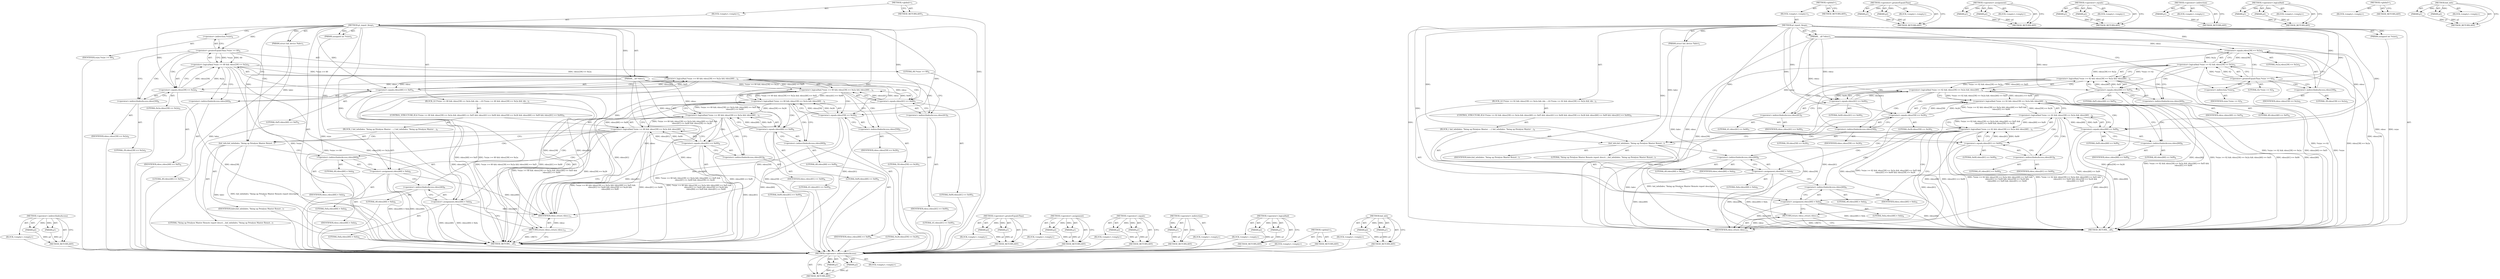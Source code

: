 digraph "hid_info" {
vulnerable_116 [label=<(METHOD,&lt;operator&gt;.indirectIndexAccess)>];
vulnerable_117 [label=<(PARAM,p1)>];
vulnerable_118 [label=<(PARAM,p2)>];
vulnerable_119 [label=<(BLOCK,&lt;empty&gt;,&lt;empty&gt;)>];
vulnerable_120 [label=<(METHOD_RETURN,ANY)>];
vulnerable_6 [label=<(METHOD,&lt;global&gt;)<SUB>1</SUB>>];
vulnerable_7 [label=<(BLOCK,&lt;empty&gt;,&lt;empty&gt;)<SUB>1</SUB>>];
vulnerable_8 [label=<(METHOD,pl_report_fixup)<SUB>1</SUB>>];
vulnerable_9 [label=<(PARAM,struct hid_device *hdev)<SUB>1</SUB>>];
vulnerable_10 [label=<(PARAM,__u8 *rdesc)<SUB>1</SUB>>];
vulnerable_11 [label=<(PARAM,unsigned int *rsize)<SUB>2</SUB>>];
vulnerable_12 [label=<(BLOCK,{
	if (*rsize &gt;= 60 &amp;&amp; rdesc[39] == 0x2a &amp;&amp; rde...,{
	if (*rsize &gt;= 60 &amp;&amp; rdesc[39] == 0x2a &amp;&amp; rde...)<SUB>3</SUB>>];
vulnerable_13 [label=<(CONTROL_STRUCTURE,IF,if (*rsize &gt;= 60 &amp;&amp; rdesc[39] == 0x2a &amp;&amp; rdesc[40] == 0xf5 &amp;&amp;
 			rdesc[41] == 0x00 &amp;&amp; rdesc[59] == 0x26 &amp;&amp;
 			rdesc[60] == 0xf9 &amp;&amp; rdesc[61] == 0x00))<SUB>4</SUB>>];
vulnerable_14 [label=<(&lt;operator&gt;.logicalAnd,*rsize &gt;= 60 &amp;&amp; rdesc[39] == 0x2a &amp;&amp; rdesc[40] ...)<SUB>4</SUB>>];
vulnerable_15 [label=<(&lt;operator&gt;.logicalAnd,*rsize &gt;= 60 &amp;&amp; rdesc[39] == 0x2a &amp;&amp; rdesc[40] ...)<SUB>4</SUB>>];
vulnerable_16 [label=<(&lt;operator&gt;.logicalAnd,*rsize &gt;= 60 &amp;&amp; rdesc[39] == 0x2a &amp;&amp; rdesc[40] ...)<SUB>4</SUB>>];
vulnerable_17 [label=<(&lt;operator&gt;.logicalAnd,*rsize &gt;= 60 &amp;&amp; rdesc[39] == 0x2a &amp;&amp; rdesc[40] ...)<SUB>4</SUB>>];
vulnerable_18 [label=<(&lt;operator&gt;.logicalAnd,*rsize &gt;= 60 &amp;&amp; rdesc[39] == 0x2a &amp;&amp; rdesc[40] ...)<SUB>4</SUB>>];
vulnerable_19 [label=<(&lt;operator&gt;.logicalAnd,*rsize &gt;= 60 &amp;&amp; rdesc[39] == 0x2a)<SUB>4</SUB>>];
vulnerable_20 [label=<(&lt;operator&gt;.greaterEqualsThan,*rsize &gt;= 60)<SUB>4</SUB>>];
vulnerable_21 [label=<(&lt;operator&gt;.indirection,*rsize)<SUB>4</SUB>>];
vulnerable_22 [label=<(IDENTIFIER,rsize,*rsize &gt;= 60)<SUB>4</SUB>>];
vulnerable_23 [label=<(LITERAL,60,*rsize &gt;= 60)<SUB>4</SUB>>];
vulnerable_24 [label=<(&lt;operator&gt;.equals,rdesc[39] == 0x2a)<SUB>4</SUB>>];
vulnerable_25 [label=<(&lt;operator&gt;.indirectIndexAccess,rdesc[39])<SUB>4</SUB>>];
vulnerable_26 [label=<(IDENTIFIER,rdesc,rdesc[39] == 0x2a)<SUB>4</SUB>>];
vulnerable_27 [label=<(LITERAL,39,rdesc[39] == 0x2a)<SUB>4</SUB>>];
vulnerable_28 [label=<(LITERAL,0x2a,rdesc[39] == 0x2a)<SUB>4</SUB>>];
vulnerable_29 [label=<(&lt;operator&gt;.equals,rdesc[40] == 0xf5)<SUB>4</SUB>>];
vulnerable_30 [label=<(&lt;operator&gt;.indirectIndexAccess,rdesc[40])<SUB>4</SUB>>];
vulnerable_31 [label=<(IDENTIFIER,rdesc,rdesc[40] == 0xf5)<SUB>4</SUB>>];
vulnerable_32 [label=<(LITERAL,40,rdesc[40] == 0xf5)<SUB>4</SUB>>];
vulnerable_33 [label=<(LITERAL,0xf5,rdesc[40] == 0xf5)<SUB>4</SUB>>];
vulnerable_34 [label=<(&lt;operator&gt;.equals,rdesc[41] == 0x00)<SUB>5</SUB>>];
vulnerable_35 [label=<(&lt;operator&gt;.indirectIndexAccess,rdesc[41])<SUB>5</SUB>>];
vulnerable_36 [label=<(IDENTIFIER,rdesc,rdesc[41] == 0x00)<SUB>5</SUB>>];
vulnerable_37 [label=<(LITERAL,41,rdesc[41] == 0x00)<SUB>5</SUB>>];
vulnerable_38 [label=<(LITERAL,0x00,rdesc[41] == 0x00)<SUB>5</SUB>>];
vulnerable_39 [label=<(&lt;operator&gt;.equals,rdesc[59] == 0x26)<SUB>5</SUB>>];
vulnerable_40 [label=<(&lt;operator&gt;.indirectIndexAccess,rdesc[59])<SUB>5</SUB>>];
vulnerable_41 [label=<(IDENTIFIER,rdesc,rdesc[59] == 0x26)<SUB>5</SUB>>];
vulnerable_42 [label=<(LITERAL,59,rdesc[59] == 0x26)<SUB>5</SUB>>];
vulnerable_43 [label=<(LITERAL,0x26,rdesc[59] == 0x26)<SUB>5</SUB>>];
vulnerable_44 [label=<(&lt;operator&gt;.equals,rdesc[60] == 0xf9)<SUB>6</SUB>>];
vulnerable_45 [label=<(&lt;operator&gt;.indirectIndexAccess,rdesc[60])<SUB>6</SUB>>];
vulnerable_46 [label=<(IDENTIFIER,rdesc,rdesc[60] == 0xf9)<SUB>6</SUB>>];
vulnerable_47 [label=<(LITERAL,60,rdesc[60] == 0xf9)<SUB>6</SUB>>];
vulnerable_48 [label=<(LITERAL,0xf9,rdesc[60] == 0xf9)<SUB>6</SUB>>];
vulnerable_49 [label=<(&lt;operator&gt;.equals,rdesc[61] == 0x00)<SUB>6</SUB>>];
vulnerable_50 [label=<(&lt;operator&gt;.indirectIndexAccess,rdesc[61])<SUB>6</SUB>>];
vulnerable_51 [label=<(IDENTIFIER,rdesc,rdesc[61] == 0x00)<SUB>6</SUB>>];
vulnerable_52 [label=<(LITERAL,61,rdesc[61] == 0x00)<SUB>6</SUB>>];
vulnerable_53 [label=<(LITERAL,0x00,rdesc[61] == 0x00)<SUB>6</SUB>>];
vulnerable_54 [label=<(BLOCK,{
 		hid_info(hdev, &quot;fixing up Petalynx Maxter ...,{
 		hid_info(hdev, &quot;fixing up Petalynx Maxter ...)<SUB>6</SUB>>];
vulnerable_55 [label=<(hid_info,hid_info(hdev, &quot;fixing up Petalynx Maxter Remot...)<SUB>7</SUB>>];
vulnerable_56 [label=<(IDENTIFIER,hdev,hid_info(hdev, &quot;fixing up Petalynx Maxter Remot...)<SUB>7</SUB>>];
vulnerable_57 [label=<(LITERAL,&quot;fixing up Petalynx Maxter Remote report descri...,hid_info(hdev, &quot;fixing up Petalynx Maxter Remot...)<SUB>7</SUB>>];
vulnerable_58 [label=<(&lt;operator&gt;.assignment,rdesc[60] = 0xfa)<SUB>8</SUB>>];
vulnerable_59 [label=<(&lt;operator&gt;.indirectIndexAccess,rdesc[60])<SUB>8</SUB>>];
vulnerable_60 [label=<(IDENTIFIER,rdesc,rdesc[60] = 0xfa)<SUB>8</SUB>>];
vulnerable_61 [label=<(LITERAL,60,rdesc[60] = 0xfa)<SUB>8</SUB>>];
vulnerable_62 [label=<(LITERAL,0xfa,rdesc[60] = 0xfa)<SUB>8</SUB>>];
vulnerable_63 [label=<(&lt;operator&gt;.assignment,rdesc[40] = 0xfa)<SUB>9</SUB>>];
vulnerable_64 [label=<(&lt;operator&gt;.indirectIndexAccess,rdesc[40])<SUB>9</SUB>>];
vulnerable_65 [label=<(IDENTIFIER,rdesc,rdesc[40] = 0xfa)<SUB>9</SUB>>];
vulnerable_66 [label=<(LITERAL,40,rdesc[40] = 0xfa)<SUB>9</SUB>>];
vulnerable_67 [label=<(LITERAL,0xfa,rdesc[40] = 0xfa)<SUB>9</SUB>>];
vulnerable_68 [label=<(RETURN,return rdesc;,return rdesc;)<SUB>11</SUB>>];
vulnerable_69 [label=<(IDENTIFIER,rdesc,return rdesc;)<SUB>11</SUB>>];
vulnerable_70 [label=<(METHOD_RETURN,__u8)<SUB>1</SUB>>];
vulnerable_72 [label=<(METHOD_RETURN,ANY)<SUB>1</SUB>>];
vulnerable_102 [label=<(METHOD,&lt;operator&gt;.greaterEqualsThan)>];
vulnerable_103 [label=<(PARAM,p1)>];
vulnerable_104 [label=<(PARAM,p2)>];
vulnerable_105 [label=<(BLOCK,&lt;empty&gt;,&lt;empty&gt;)>];
vulnerable_106 [label=<(METHOD_RETURN,ANY)>];
vulnerable_126 [label=<(METHOD,&lt;operator&gt;.assignment)>];
vulnerable_127 [label=<(PARAM,p1)>];
vulnerable_128 [label=<(PARAM,p2)>];
vulnerable_129 [label=<(BLOCK,&lt;empty&gt;,&lt;empty&gt;)>];
vulnerable_130 [label=<(METHOD_RETURN,ANY)>];
vulnerable_111 [label=<(METHOD,&lt;operator&gt;.equals)>];
vulnerable_112 [label=<(PARAM,p1)>];
vulnerable_113 [label=<(PARAM,p2)>];
vulnerable_114 [label=<(BLOCK,&lt;empty&gt;,&lt;empty&gt;)>];
vulnerable_115 [label=<(METHOD_RETURN,ANY)>];
vulnerable_107 [label=<(METHOD,&lt;operator&gt;.indirection)>];
vulnerable_108 [label=<(PARAM,p1)>];
vulnerable_109 [label=<(BLOCK,&lt;empty&gt;,&lt;empty&gt;)>];
vulnerable_110 [label=<(METHOD_RETURN,ANY)>];
vulnerable_97 [label=<(METHOD,&lt;operator&gt;.logicalAnd)>];
vulnerable_98 [label=<(PARAM,p1)>];
vulnerable_99 [label=<(PARAM,p2)>];
vulnerable_100 [label=<(BLOCK,&lt;empty&gt;,&lt;empty&gt;)>];
vulnerable_101 [label=<(METHOD_RETURN,ANY)>];
vulnerable_91 [label=<(METHOD,&lt;global&gt;)<SUB>1</SUB>>];
vulnerable_92 [label=<(BLOCK,&lt;empty&gt;,&lt;empty&gt;)>];
vulnerable_93 [label=<(METHOD_RETURN,ANY)>];
vulnerable_121 [label=<(METHOD,hid_info)>];
vulnerable_122 [label=<(PARAM,p1)>];
vulnerable_123 [label=<(PARAM,p2)>];
vulnerable_124 [label=<(BLOCK,&lt;empty&gt;,&lt;empty&gt;)>];
vulnerable_125 [label=<(METHOD_RETURN,ANY)>];
fixed_116 [label=<(METHOD,&lt;operator&gt;.indirectIndexAccess)>];
fixed_117 [label=<(PARAM,p1)>];
fixed_118 [label=<(PARAM,p2)>];
fixed_119 [label=<(BLOCK,&lt;empty&gt;,&lt;empty&gt;)>];
fixed_120 [label=<(METHOD_RETURN,ANY)>];
fixed_6 [label=<(METHOD,&lt;global&gt;)<SUB>1</SUB>>];
fixed_7 [label=<(BLOCK,&lt;empty&gt;,&lt;empty&gt;)<SUB>1</SUB>>];
fixed_8 [label=<(METHOD,pl_report_fixup)<SUB>1</SUB>>];
fixed_9 [label=<(PARAM,struct hid_device *hdev)<SUB>1</SUB>>];
fixed_10 [label=<(PARAM,__u8 *rdesc)<SUB>1</SUB>>];
fixed_11 [label=<(PARAM,unsigned int *rsize)<SUB>2</SUB>>];
fixed_12 [label=<(BLOCK,{
	if (*rsize &gt;= 62 &amp;&amp; rdesc[39] == 0x2a &amp;&amp; rde...,{
	if (*rsize &gt;= 62 &amp;&amp; rdesc[39] == 0x2a &amp;&amp; rde...)<SUB>3</SUB>>];
fixed_13 [label=<(CONTROL_STRUCTURE,IF,if (*rsize &gt;= 62 &amp;&amp; rdesc[39] == 0x2a &amp;&amp; rdesc[40] == 0xf5 &amp;&amp;
 			rdesc[41] == 0x00 &amp;&amp; rdesc[59] == 0x26 &amp;&amp;
 			rdesc[60] == 0xf9 &amp;&amp; rdesc[61] == 0x00))<SUB>4</SUB>>];
fixed_14 [label=<(&lt;operator&gt;.logicalAnd,*rsize &gt;= 62 &amp;&amp; rdesc[39] == 0x2a &amp;&amp; rdesc[40] ...)<SUB>4</SUB>>];
fixed_15 [label=<(&lt;operator&gt;.logicalAnd,*rsize &gt;= 62 &amp;&amp; rdesc[39] == 0x2a &amp;&amp; rdesc[40] ...)<SUB>4</SUB>>];
fixed_16 [label=<(&lt;operator&gt;.logicalAnd,*rsize &gt;= 62 &amp;&amp; rdesc[39] == 0x2a &amp;&amp; rdesc[40] ...)<SUB>4</SUB>>];
fixed_17 [label=<(&lt;operator&gt;.logicalAnd,*rsize &gt;= 62 &amp;&amp; rdesc[39] == 0x2a &amp;&amp; rdesc[40] ...)<SUB>4</SUB>>];
fixed_18 [label=<(&lt;operator&gt;.logicalAnd,*rsize &gt;= 62 &amp;&amp; rdesc[39] == 0x2a &amp;&amp; rdesc[40] ...)<SUB>4</SUB>>];
fixed_19 [label=<(&lt;operator&gt;.logicalAnd,*rsize &gt;= 62 &amp;&amp; rdesc[39] == 0x2a)<SUB>4</SUB>>];
fixed_20 [label=<(&lt;operator&gt;.greaterEqualsThan,*rsize &gt;= 62)<SUB>4</SUB>>];
fixed_21 [label=<(&lt;operator&gt;.indirection,*rsize)<SUB>4</SUB>>];
fixed_22 [label=<(IDENTIFIER,rsize,*rsize &gt;= 62)<SUB>4</SUB>>];
fixed_23 [label=<(LITERAL,62,*rsize &gt;= 62)<SUB>4</SUB>>];
fixed_24 [label=<(&lt;operator&gt;.equals,rdesc[39] == 0x2a)<SUB>4</SUB>>];
fixed_25 [label=<(&lt;operator&gt;.indirectIndexAccess,rdesc[39])<SUB>4</SUB>>];
fixed_26 [label=<(IDENTIFIER,rdesc,rdesc[39] == 0x2a)<SUB>4</SUB>>];
fixed_27 [label=<(LITERAL,39,rdesc[39] == 0x2a)<SUB>4</SUB>>];
fixed_28 [label=<(LITERAL,0x2a,rdesc[39] == 0x2a)<SUB>4</SUB>>];
fixed_29 [label=<(&lt;operator&gt;.equals,rdesc[40] == 0xf5)<SUB>4</SUB>>];
fixed_30 [label=<(&lt;operator&gt;.indirectIndexAccess,rdesc[40])<SUB>4</SUB>>];
fixed_31 [label=<(IDENTIFIER,rdesc,rdesc[40] == 0xf5)<SUB>4</SUB>>];
fixed_32 [label=<(LITERAL,40,rdesc[40] == 0xf5)<SUB>4</SUB>>];
fixed_33 [label=<(LITERAL,0xf5,rdesc[40] == 0xf5)<SUB>4</SUB>>];
fixed_34 [label=<(&lt;operator&gt;.equals,rdesc[41] == 0x00)<SUB>5</SUB>>];
fixed_35 [label=<(&lt;operator&gt;.indirectIndexAccess,rdesc[41])<SUB>5</SUB>>];
fixed_36 [label=<(IDENTIFIER,rdesc,rdesc[41] == 0x00)<SUB>5</SUB>>];
fixed_37 [label=<(LITERAL,41,rdesc[41] == 0x00)<SUB>5</SUB>>];
fixed_38 [label=<(LITERAL,0x00,rdesc[41] == 0x00)<SUB>5</SUB>>];
fixed_39 [label=<(&lt;operator&gt;.equals,rdesc[59] == 0x26)<SUB>5</SUB>>];
fixed_40 [label=<(&lt;operator&gt;.indirectIndexAccess,rdesc[59])<SUB>5</SUB>>];
fixed_41 [label=<(IDENTIFIER,rdesc,rdesc[59] == 0x26)<SUB>5</SUB>>];
fixed_42 [label=<(LITERAL,59,rdesc[59] == 0x26)<SUB>5</SUB>>];
fixed_43 [label=<(LITERAL,0x26,rdesc[59] == 0x26)<SUB>5</SUB>>];
fixed_44 [label=<(&lt;operator&gt;.equals,rdesc[60] == 0xf9)<SUB>6</SUB>>];
fixed_45 [label=<(&lt;operator&gt;.indirectIndexAccess,rdesc[60])<SUB>6</SUB>>];
fixed_46 [label=<(IDENTIFIER,rdesc,rdesc[60] == 0xf9)<SUB>6</SUB>>];
fixed_47 [label=<(LITERAL,60,rdesc[60] == 0xf9)<SUB>6</SUB>>];
fixed_48 [label=<(LITERAL,0xf9,rdesc[60] == 0xf9)<SUB>6</SUB>>];
fixed_49 [label=<(&lt;operator&gt;.equals,rdesc[61] == 0x00)<SUB>6</SUB>>];
fixed_50 [label=<(&lt;operator&gt;.indirectIndexAccess,rdesc[61])<SUB>6</SUB>>];
fixed_51 [label=<(IDENTIFIER,rdesc,rdesc[61] == 0x00)<SUB>6</SUB>>];
fixed_52 [label=<(LITERAL,61,rdesc[61] == 0x00)<SUB>6</SUB>>];
fixed_53 [label=<(LITERAL,0x00,rdesc[61] == 0x00)<SUB>6</SUB>>];
fixed_54 [label=<(BLOCK,{
 		hid_info(hdev, &quot;fixing up Petalynx Maxter ...,{
 		hid_info(hdev, &quot;fixing up Petalynx Maxter ...)<SUB>6</SUB>>];
fixed_55 [label=<(hid_info,hid_info(hdev, &quot;fixing up Petalynx Maxter Remot...)<SUB>7</SUB>>];
fixed_56 [label=<(IDENTIFIER,hdev,hid_info(hdev, &quot;fixing up Petalynx Maxter Remot...)<SUB>7</SUB>>];
fixed_57 [label=<(LITERAL,&quot;fixing up Petalynx Maxter Remote report descri...,hid_info(hdev, &quot;fixing up Petalynx Maxter Remot...)<SUB>7</SUB>>];
fixed_58 [label=<(&lt;operator&gt;.assignment,rdesc[60] = 0xfa)<SUB>8</SUB>>];
fixed_59 [label=<(&lt;operator&gt;.indirectIndexAccess,rdesc[60])<SUB>8</SUB>>];
fixed_60 [label=<(IDENTIFIER,rdesc,rdesc[60] = 0xfa)<SUB>8</SUB>>];
fixed_61 [label=<(LITERAL,60,rdesc[60] = 0xfa)<SUB>8</SUB>>];
fixed_62 [label=<(LITERAL,0xfa,rdesc[60] = 0xfa)<SUB>8</SUB>>];
fixed_63 [label=<(&lt;operator&gt;.assignment,rdesc[40] = 0xfa)<SUB>9</SUB>>];
fixed_64 [label=<(&lt;operator&gt;.indirectIndexAccess,rdesc[40])<SUB>9</SUB>>];
fixed_65 [label=<(IDENTIFIER,rdesc,rdesc[40] = 0xfa)<SUB>9</SUB>>];
fixed_66 [label=<(LITERAL,40,rdesc[40] = 0xfa)<SUB>9</SUB>>];
fixed_67 [label=<(LITERAL,0xfa,rdesc[40] = 0xfa)<SUB>9</SUB>>];
fixed_68 [label=<(RETURN,return rdesc;,return rdesc;)<SUB>11</SUB>>];
fixed_69 [label=<(IDENTIFIER,rdesc,return rdesc;)<SUB>11</SUB>>];
fixed_70 [label=<(METHOD_RETURN,__u8)<SUB>1</SUB>>];
fixed_72 [label=<(METHOD_RETURN,ANY)<SUB>1</SUB>>];
fixed_102 [label=<(METHOD,&lt;operator&gt;.greaterEqualsThan)>];
fixed_103 [label=<(PARAM,p1)>];
fixed_104 [label=<(PARAM,p2)>];
fixed_105 [label=<(BLOCK,&lt;empty&gt;,&lt;empty&gt;)>];
fixed_106 [label=<(METHOD_RETURN,ANY)>];
fixed_126 [label=<(METHOD,&lt;operator&gt;.assignment)>];
fixed_127 [label=<(PARAM,p1)>];
fixed_128 [label=<(PARAM,p2)>];
fixed_129 [label=<(BLOCK,&lt;empty&gt;,&lt;empty&gt;)>];
fixed_130 [label=<(METHOD_RETURN,ANY)>];
fixed_111 [label=<(METHOD,&lt;operator&gt;.equals)>];
fixed_112 [label=<(PARAM,p1)>];
fixed_113 [label=<(PARAM,p2)>];
fixed_114 [label=<(BLOCK,&lt;empty&gt;,&lt;empty&gt;)>];
fixed_115 [label=<(METHOD_RETURN,ANY)>];
fixed_107 [label=<(METHOD,&lt;operator&gt;.indirection)>];
fixed_108 [label=<(PARAM,p1)>];
fixed_109 [label=<(BLOCK,&lt;empty&gt;,&lt;empty&gt;)>];
fixed_110 [label=<(METHOD_RETURN,ANY)>];
fixed_97 [label=<(METHOD,&lt;operator&gt;.logicalAnd)>];
fixed_98 [label=<(PARAM,p1)>];
fixed_99 [label=<(PARAM,p2)>];
fixed_100 [label=<(BLOCK,&lt;empty&gt;,&lt;empty&gt;)>];
fixed_101 [label=<(METHOD_RETURN,ANY)>];
fixed_91 [label=<(METHOD,&lt;global&gt;)<SUB>1</SUB>>];
fixed_92 [label=<(BLOCK,&lt;empty&gt;,&lt;empty&gt;)>];
fixed_93 [label=<(METHOD_RETURN,ANY)>];
fixed_121 [label=<(METHOD,hid_info)>];
fixed_122 [label=<(PARAM,p1)>];
fixed_123 [label=<(PARAM,p2)>];
fixed_124 [label=<(BLOCK,&lt;empty&gt;,&lt;empty&gt;)>];
fixed_125 [label=<(METHOD_RETURN,ANY)>];
vulnerable_116 -> vulnerable_117  [key=0, label="AST: "];
vulnerable_116 -> vulnerable_117  [key=1, label="DDG: "];
vulnerable_116 -> vulnerable_119  [key=0, label="AST: "];
vulnerable_116 -> vulnerable_118  [key=0, label="AST: "];
vulnerable_116 -> vulnerable_118  [key=1, label="DDG: "];
vulnerable_116 -> vulnerable_120  [key=0, label="AST: "];
vulnerable_116 -> vulnerable_120  [key=1, label="CFG: "];
vulnerable_117 -> vulnerable_120  [key=0, label="DDG: p1"];
vulnerable_118 -> vulnerable_120  [key=0, label="DDG: p2"];
vulnerable_119 -> fixed_116  [key=0];
vulnerable_120 -> fixed_116  [key=0];
vulnerable_6 -> vulnerable_7  [key=0, label="AST: "];
vulnerable_6 -> vulnerable_72  [key=0, label="AST: "];
vulnerable_6 -> vulnerable_72  [key=1, label="CFG: "];
vulnerable_7 -> vulnerable_8  [key=0, label="AST: "];
vulnerable_8 -> vulnerable_9  [key=0, label="AST: "];
vulnerable_8 -> vulnerable_9  [key=1, label="DDG: "];
vulnerable_8 -> vulnerable_10  [key=0, label="AST: "];
vulnerable_8 -> vulnerable_10  [key=1, label="DDG: "];
vulnerable_8 -> vulnerable_11  [key=0, label="AST: "];
vulnerable_8 -> vulnerable_11  [key=1, label="DDG: "];
vulnerable_8 -> vulnerable_12  [key=0, label="AST: "];
vulnerable_8 -> vulnerable_70  [key=0, label="AST: "];
vulnerable_8 -> vulnerable_21  [key=0, label="CFG: "];
vulnerable_8 -> vulnerable_69  [key=0, label="DDG: "];
vulnerable_8 -> vulnerable_58  [key=0, label="DDG: "];
vulnerable_8 -> vulnerable_63  [key=0, label="DDG: "];
vulnerable_8 -> vulnerable_49  [key=0, label="DDG: "];
vulnerable_8 -> vulnerable_55  [key=0, label="DDG: "];
vulnerable_8 -> vulnerable_44  [key=0, label="DDG: "];
vulnerable_8 -> vulnerable_39  [key=0, label="DDG: "];
vulnerable_8 -> vulnerable_34  [key=0, label="DDG: "];
vulnerable_8 -> vulnerable_29  [key=0, label="DDG: "];
vulnerable_8 -> vulnerable_20  [key=0, label="DDG: "];
vulnerable_8 -> vulnerable_24  [key=0, label="DDG: "];
vulnerable_9 -> vulnerable_70  [key=0, label="DDG: hdev"];
vulnerable_9 -> vulnerable_55  [key=0, label="DDG: hdev"];
vulnerable_10 -> vulnerable_70  [key=0, label="DDG: rdesc"];
vulnerable_10 -> vulnerable_69  [key=0, label="DDG: rdesc"];
vulnerable_10 -> vulnerable_49  [key=0, label="DDG: rdesc"];
vulnerable_10 -> vulnerable_44  [key=0, label="DDG: rdesc"];
vulnerable_10 -> vulnerable_39  [key=0, label="DDG: rdesc"];
vulnerable_10 -> vulnerable_34  [key=0, label="DDG: rdesc"];
vulnerable_10 -> vulnerable_29  [key=0, label="DDG: rdesc"];
vulnerable_10 -> vulnerable_24  [key=0, label="DDG: rdesc"];
vulnerable_11 -> vulnerable_70  [key=0, label="DDG: rsize"];
vulnerable_12 -> vulnerable_13  [key=0, label="AST: "];
vulnerable_12 -> vulnerable_68  [key=0, label="AST: "];
vulnerable_13 -> vulnerable_14  [key=0, label="AST: "];
vulnerable_13 -> vulnerable_54  [key=0, label="AST: "];
vulnerable_14 -> vulnerable_15  [key=0, label="AST: "];
vulnerable_14 -> vulnerable_49  [key=0, label="AST: "];
vulnerable_14 -> vulnerable_55  [key=0, label="CFG: "];
vulnerable_14 -> vulnerable_55  [key=1, label="CDG: "];
vulnerable_14 -> vulnerable_68  [key=0, label="CFG: "];
vulnerable_14 -> vulnerable_70  [key=0, label="DDG: *rsize &gt;= 60 &amp;&amp; rdesc[39] == 0x2a &amp;&amp; rdesc[40] == 0xf5 &amp;&amp;
 			rdesc[41] == 0x00 &amp;&amp; rdesc[59] == 0x26 &amp;&amp;
 			rdesc[60] == 0xf9"];
vulnerable_14 -> vulnerable_70  [key=1, label="DDG: rdesc[61] == 0x00"];
vulnerable_14 -> vulnerable_70  [key=2, label="DDG: *rsize &gt;= 60 &amp;&amp; rdesc[39] == 0x2a &amp;&amp; rdesc[40] == 0xf5 &amp;&amp;
 			rdesc[41] == 0x00 &amp;&amp; rdesc[59] == 0x26 &amp;&amp;
 			rdesc[60] == 0xf9 &amp;&amp; rdesc[61] == 0x00"];
vulnerable_14 -> vulnerable_58  [key=0, label="CDG: "];
vulnerable_14 -> vulnerable_64  [key=0, label="CDG: "];
vulnerable_14 -> vulnerable_63  [key=0, label="CDG: "];
vulnerable_14 -> vulnerable_59  [key=0, label="CDG: "];
vulnerable_15 -> vulnerable_16  [key=0, label="AST: "];
vulnerable_15 -> vulnerable_44  [key=0, label="AST: "];
vulnerable_15 -> vulnerable_14  [key=0, label="CFG: "];
vulnerable_15 -> vulnerable_14  [key=1, label="DDG: *rsize &gt;= 60 &amp;&amp; rdesc[39] == 0x2a &amp;&amp; rdesc[40] == 0xf5 &amp;&amp;
 			rdesc[41] == 0x00 &amp;&amp; rdesc[59] == 0x26"];
vulnerable_15 -> vulnerable_14  [key=2, label="DDG: rdesc[60] == 0xf9"];
vulnerable_15 -> vulnerable_50  [key=0, label="CFG: "];
vulnerable_15 -> vulnerable_50  [key=1, label="CDG: "];
vulnerable_15 -> vulnerable_70  [key=0, label="DDG: *rsize &gt;= 60 &amp;&amp; rdesc[39] == 0x2a &amp;&amp; rdesc[40] == 0xf5 &amp;&amp;
 			rdesc[41] == 0x00 &amp;&amp; rdesc[59] == 0x26"];
vulnerable_15 -> vulnerable_70  [key=1, label="DDG: rdesc[60] == 0xf9"];
vulnerable_15 -> vulnerable_49  [key=0, label="CDG: "];
vulnerable_16 -> vulnerable_17  [key=0, label="AST: "];
vulnerable_16 -> vulnerable_39  [key=0, label="AST: "];
vulnerable_16 -> vulnerable_15  [key=0, label="CFG: "];
vulnerable_16 -> vulnerable_15  [key=1, label="DDG: *rsize &gt;= 60 &amp;&amp; rdesc[39] == 0x2a &amp;&amp; rdesc[40] == 0xf5 &amp;&amp;
 			rdesc[41] == 0x00"];
vulnerable_16 -> vulnerable_15  [key=2, label="DDG: rdesc[59] == 0x26"];
vulnerable_16 -> vulnerable_45  [key=0, label="CFG: "];
vulnerable_16 -> vulnerable_45  [key=1, label="CDG: "];
vulnerable_16 -> vulnerable_70  [key=0, label="DDG: *rsize &gt;= 60 &amp;&amp; rdesc[39] == 0x2a &amp;&amp; rdesc[40] == 0xf5 &amp;&amp;
 			rdesc[41] == 0x00"];
vulnerable_16 -> vulnerable_70  [key=1, label="DDG: rdesc[59] == 0x26"];
vulnerable_16 -> vulnerable_44  [key=0, label="CDG: "];
vulnerable_17 -> vulnerable_18  [key=0, label="AST: "];
vulnerable_17 -> vulnerable_34  [key=0, label="AST: "];
vulnerable_17 -> vulnerable_16  [key=0, label="CFG: "];
vulnerable_17 -> vulnerable_16  [key=1, label="DDG: *rsize &gt;= 60 &amp;&amp; rdesc[39] == 0x2a &amp;&amp; rdesc[40] == 0xf5"];
vulnerable_17 -> vulnerable_16  [key=2, label="DDG: rdesc[41] == 0x00"];
vulnerable_17 -> vulnerable_40  [key=0, label="CFG: "];
vulnerable_17 -> vulnerable_40  [key=1, label="CDG: "];
vulnerable_17 -> vulnerable_70  [key=0, label="DDG: *rsize &gt;= 60 &amp;&amp; rdesc[39] == 0x2a &amp;&amp; rdesc[40] == 0xf5"];
vulnerable_17 -> vulnerable_70  [key=1, label="DDG: rdesc[41] == 0x00"];
vulnerable_17 -> vulnerable_39  [key=0, label="CDG: "];
vulnerable_18 -> vulnerable_19  [key=0, label="AST: "];
vulnerable_18 -> vulnerable_29  [key=0, label="AST: "];
vulnerable_18 -> vulnerable_17  [key=0, label="CFG: "];
vulnerable_18 -> vulnerable_17  [key=1, label="DDG: *rsize &gt;= 60 &amp;&amp; rdesc[39] == 0x2a"];
vulnerable_18 -> vulnerable_17  [key=2, label="DDG: rdesc[40] == 0xf5"];
vulnerable_18 -> vulnerable_35  [key=0, label="CFG: "];
vulnerable_18 -> vulnerable_35  [key=1, label="CDG: "];
vulnerable_18 -> vulnerable_70  [key=0, label="DDG: *rsize &gt;= 60 &amp;&amp; rdesc[39] == 0x2a"];
vulnerable_18 -> vulnerable_70  [key=1, label="DDG: rdesc[40] == 0xf5"];
vulnerable_18 -> vulnerable_34  [key=0, label="CDG: "];
vulnerable_19 -> vulnerable_20  [key=0, label="AST: "];
vulnerable_19 -> vulnerable_24  [key=0, label="AST: "];
vulnerable_19 -> vulnerable_18  [key=0, label="CFG: "];
vulnerable_19 -> vulnerable_18  [key=1, label="DDG: *rsize &gt;= 60"];
vulnerable_19 -> vulnerable_18  [key=2, label="DDG: rdesc[39] == 0x2a"];
vulnerable_19 -> vulnerable_30  [key=0, label="CFG: "];
vulnerable_19 -> vulnerable_30  [key=1, label="CDG: "];
vulnerable_19 -> vulnerable_70  [key=0, label="DDG: *rsize &gt;= 60"];
vulnerable_19 -> vulnerable_70  [key=1, label="DDG: rdesc[39] == 0x2a"];
vulnerable_19 -> vulnerable_29  [key=0, label="CDG: "];
vulnerable_20 -> vulnerable_21  [key=0, label="AST: "];
vulnerable_20 -> vulnerable_23  [key=0, label="AST: "];
vulnerable_20 -> vulnerable_19  [key=0, label="CFG: "];
vulnerable_20 -> vulnerable_19  [key=1, label="DDG: *rsize"];
vulnerable_20 -> vulnerable_19  [key=2, label="DDG: 60"];
vulnerable_20 -> vulnerable_25  [key=0, label="CFG: "];
vulnerable_20 -> vulnerable_25  [key=1, label="CDG: "];
vulnerable_20 -> vulnerable_70  [key=0, label="DDG: *rsize"];
vulnerable_20 -> vulnerable_24  [key=0, label="CDG: "];
vulnerable_21 -> vulnerable_22  [key=0, label="AST: "];
vulnerable_21 -> vulnerable_20  [key=0, label="CFG: "];
vulnerable_22 -> fixed_116  [key=0];
vulnerable_23 -> fixed_116  [key=0];
vulnerable_24 -> vulnerable_25  [key=0, label="AST: "];
vulnerable_24 -> vulnerable_28  [key=0, label="AST: "];
vulnerable_24 -> vulnerable_19  [key=0, label="CFG: "];
vulnerable_24 -> vulnerable_19  [key=1, label="DDG: rdesc[39]"];
vulnerable_24 -> vulnerable_19  [key=2, label="DDG: 0x2a"];
vulnerable_24 -> vulnerable_70  [key=0, label="DDG: rdesc[39]"];
vulnerable_24 -> vulnerable_69  [key=0, label="DDG: rdesc[39]"];
vulnerable_25 -> vulnerable_26  [key=0, label="AST: "];
vulnerable_25 -> vulnerable_27  [key=0, label="AST: "];
vulnerable_25 -> vulnerable_24  [key=0, label="CFG: "];
vulnerable_26 -> fixed_116  [key=0];
vulnerable_27 -> fixed_116  [key=0];
vulnerable_28 -> fixed_116  [key=0];
vulnerable_29 -> vulnerable_30  [key=0, label="AST: "];
vulnerable_29 -> vulnerable_33  [key=0, label="AST: "];
vulnerable_29 -> vulnerable_18  [key=0, label="CFG: "];
vulnerable_29 -> vulnerable_18  [key=1, label="DDG: rdesc[40]"];
vulnerable_29 -> vulnerable_18  [key=2, label="DDG: 0xf5"];
vulnerable_29 -> vulnerable_70  [key=0, label="DDG: rdesc[40]"];
vulnerable_29 -> vulnerable_69  [key=0, label="DDG: rdesc[40]"];
vulnerable_30 -> vulnerable_31  [key=0, label="AST: "];
vulnerable_30 -> vulnerable_32  [key=0, label="AST: "];
vulnerable_30 -> vulnerable_29  [key=0, label="CFG: "];
vulnerable_31 -> fixed_116  [key=0];
vulnerable_32 -> fixed_116  [key=0];
vulnerable_33 -> fixed_116  [key=0];
vulnerable_34 -> vulnerable_35  [key=0, label="AST: "];
vulnerable_34 -> vulnerable_38  [key=0, label="AST: "];
vulnerable_34 -> vulnerable_17  [key=0, label="CFG: "];
vulnerable_34 -> vulnerable_17  [key=1, label="DDG: rdesc[41]"];
vulnerable_34 -> vulnerable_17  [key=2, label="DDG: 0x00"];
vulnerable_34 -> vulnerable_70  [key=0, label="DDG: rdesc[41]"];
vulnerable_34 -> vulnerable_69  [key=0, label="DDG: rdesc[41]"];
vulnerable_35 -> vulnerable_36  [key=0, label="AST: "];
vulnerable_35 -> vulnerable_37  [key=0, label="AST: "];
vulnerable_35 -> vulnerable_34  [key=0, label="CFG: "];
vulnerable_36 -> fixed_116  [key=0];
vulnerable_37 -> fixed_116  [key=0];
vulnerable_38 -> fixed_116  [key=0];
vulnerable_39 -> vulnerable_40  [key=0, label="AST: "];
vulnerable_39 -> vulnerable_43  [key=0, label="AST: "];
vulnerable_39 -> vulnerable_16  [key=0, label="CFG: "];
vulnerable_39 -> vulnerable_16  [key=1, label="DDG: rdesc[59]"];
vulnerable_39 -> vulnerable_16  [key=2, label="DDG: 0x26"];
vulnerable_39 -> vulnerable_70  [key=0, label="DDG: rdesc[59]"];
vulnerable_39 -> vulnerable_69  [key=0, label="DDG: rdesc[59]"];
vulnerable_40 -> vulnerable_41  [key=0, label="AST: "];
vulnerable_40 -> vulnerable_42  [key=0, label="AST: "];
vulnerable_40 -> vulnerable_39  [key=0, label="CFG: "];
vulnerable_41 -> fixed_116  [key=0];
vulnerable_42 -> fixed_116  [key=0];
vulnerable_43 -> fixed_116  [key=0];
vulnerable_44 -> vulnerable_45  [key=0, label="AST: "];
vulnerable_44 -> vulnerable_48  [key=0, label="AST: "];
vulnerable_44 -> vulnerable_15  [key=0, label="CFG: "];
vulnerable_44 -> vulnerable_15  [key=1, label="DDG: rdesc[60]"];
vulnerable_44 -> vulnerable_15  [key=2, label="DDG: 0xf9"];
vulnerable_44 -> vulnerable_70  [key=0, label="DDG: rdesc[60]"];
vulnerable_44 -> vulnerable_69  [key=0, label="DDG: rdesc[60]"];
vulnerable_45 -> vulnerable_46  [key=0, label="AST: "];
vulnerable_45 -> vulnerable_47  [key=0, label="AST: "];
vulnerable_45 -> vulnerable_44  [key=0, label="CFG: "];
vulnerable_46 -> fixed_116  [key=0];
vulnerable_47 -> fixed_116  [key=0];
vulnerable_48 -> fixed_116  [key=0];
vulnerable_49 -> vulnerable_50  [key=0, label="AST: "];
vulnerable_49 -> vulnerable_53  [key=0, label="AST: "];
vulnerable_49 -> vulnerable_14  [key=0, label="CFG: "];
vulnerable_49 -> vulnerable_14  [key=1, label="DDG: rdesc[61]"];
vulnerable_49 -> vulnerable_14  [key=2, label="DDG: 0x00"];
vulnerable_49 -> vulnerable_70  [key=0, label="DDG: rdesc[61]"];
vulnerable_49 -> vulnerable_69  [key=0, label="DDG: rdesc[61]"];
vulnerable_50 -> vulnerable_51  [key=0, label="AST: "];
vulnerable_50 -> vulnerable_52  [key=0, label="AST: "];
vulnerable_50 -> vulnerable_49  [key=0, label="CFG: "];
vulnerable_51 -> fixed_116  [key=0];
vulnerable_52 -> fixed_116  [key=0];
vulnerable_53 -> fixed_116  [key=0];
vulnerable_54 -> vulnerable_55  [key=0, label="AST: "];
vulnerable_54 -> vulnerable_58  [key=0, label="AST: "];
vulnerable_54 -> vulnerable_63  [key=0, label="AST: "];
vulnerable_55 -> vulnerable_56  [key=0, label="AST: "];
vulnerable_55 -> vulnerable_57  [key=0, label="AST: "];
vulnerable_55 -> vulnerable_59  [key=0, label="CFG: "];
vulnerable_55 -> vulnerable_70  [key=0, label="DDG: hdev"];
vulnerable_55 -> vulnerable_70  [key=1, label="DDG: hid_info(hdev, &quot;fixing up Petalynx Maxter Remote report descriptor\n&quot;)"];
vulnerable_56 -> fixed_116  [key=0];
vulnerable_57 -> fixed_116  [key=0];
vulnerable_58 -> vulnerable_59  [key=0, label="AST: "];
vulnerable_58 -> vulnerable_62  [key=0, label="AST: "];
vulnerable_58 -> vulnerable_64  [key=0, label="CFG: "];
vulnerable_58 -> vulnerable_70  [key=0, label="DDG: rdesc[60]"];
vulnerable_58 -> vulnerable_70  [key=1, label="DDG: rdesc[60] = 0xfa"];
vulnerable_58 -> vulnerable_69  [key=0, label="DDG: rdesc[60]"];
vulnerable_59 -> vulnerable_60  [key=0, label="AST: "];
vulnerable_59 -> vulnerable_61  [key=0, label="AST: "];
vulnerable_59 -> vulnerable_58  [key=0, label="CFG: "];
vulnerable_60 -> fixed_116  [key=0];
vulnerable_61 -> fixed_116  [key=0];
vulnerable_62 -> fixed_116  [key=0];
vulnerable_63 -> vulnerable_64  [key=0, label="AST: "];
vulnerable_63 -> vulnerable_67  [key=0, label="AST: "];
vulnerable_63 -> vulnerable_68  [key=0, label="CFG: "];
vulnerable_63 -> vulnerable_70  [key=0, label="DDG: rdesc[40]"];
vulnerable_63 -> vulnerable_70  [key=1, label="DDG: rdesc[40] = 0xfa"];
vulnerable_63 -> vulnerable_69  [key=0, label="DDG: rdesc[40]"];
vulnerable_64 -> vulnerable_65  [key=0, label="AST: "];
vulnerable_64 -> vulnerable_66  [key=0, label="AST: "];
vulnerable_64 -> vulnerable_63  [key=0, label="CFG: "];
vulnerable_65 -> fixed_116  [key=0];
vulnerable_66 -> fixed_116  [key=0];
vulnerable_67 -> fixed_116  [key=0];
vulnerable_68 -> vulnerable_69  [key=0, label="AST: "];
vulnerable_68 -> vulnerable_70  [key=0, label="CFG: "];
vulnerable_68 -> vulnerable_70  [key=1, label="DDG: &lt;RET&gt;"];
vulnerable_69 -> vulnerable_68  [key=0, label="DDG: rdesc"];
vulnerable_70 -> fixed_116  [key=0];
vulnerable_72 -> fixed_116  [key=0];
vulnerable_102 -> vulnerable_103  [key=0, label="AST: "];
vulnerable_102 -> vulnerable_103  [key=1, label="DDG: "];
vulnerable_102 -> vulnerable_105  [key=0, label="AST: "];
vulnerable_102 -> vulnerable_104  [key=0, label="AST: "];
vulnerable_102 -> vulnerable_104  [key=1, label="DDG: "];
vulnerable_102 -> vulnerable_106  [key=0, label="AST: "];
vulnerable_102 -> vulnerable_106  [key=1, label="CFG: "];
vulnerable_103 -> vulnerable_106  [key=0, label="DDG: p1"];
vulnerable_104 -> vulnerable_106  [key=0, label="DDG: p2"];
vulnerable_105 -> fixed_116  [key=0];
vulnerable_106 -> fixed_116  [key=0];
vulnerable_126 -> vulnerable_127  [key=0, label="AST: "];
vulnerable_126 -> vulnerable_127  [key=1, label="DDG: "];
vulnerable_126 -> vulnerable_129  [key=0, label="AST: "];
vulnerable_126 -> vulnerable_128  [key=0, label="AST: "];
vulnerable_126 -> vulnerable_128  [key=1, label="DDG: "];
vulnerable_126 -> vulnerable_130  [key=0, label="AST: "];
vulnerable_126 -> vulnerable_130  [key=1, label="CFG: "];
vulnerable_127 -> vulnerable_130  [key=0, label="DDG: p1"];
vulnerable_128 -> vulnerable_130  [key=0, label="DDG: p2"];
vulnerable_129 -> fixed_116  [key=0];
vulnerable_130 -> fixed_116  [key=0];
vulnerable_111 -> vulnerable_112  [key=0, label="AST: "];
vulnerable_111 -> vulnerable_112  [key=1, label="DDG: "];
vulnerable_111 -> vulnerable_114  [key=0, label="AST: "];
vulnerable_111 -> vulnerable_113  [key=0, label="AST: "];
vulnerable_111 -> vulnerable_113  [key=1, label="DDG: "];
vulnerable_111 -> vulnerable_115  [key=0, label="AST: "];
vulnerable_111 -> vulnerable_115  [key=1, label="CFG: "];
vulnerable_112 -> vulnerable_115  [key=0, label="DDG: p1"];
vulnerable_113 -> vulnerable_115  [key=0, label="DDG: p2"];
vulnerable_114 -> fixed_116  [key=0];
vulnerable_115 -> fixed_116  [key=0];
vulnerable_107 -> vulnerable_108  [key=0, label="AST: "];
vulnerable_107 -> vulnerable_108  [key=1, label="DDG: "];
vulnerable_107 -> vulnerable_109  [key=0, label="AST: "];
vulnerable_107 -> vulnerable_110  [key=0, label="AST: "];
vulnerable_107 -> vulnerable_110  [key=1, label="CFG: "];
vulnerable_108 -> vulnerable_110  [key=0, label="DDG: p1"];
vulnerable_109 -> fixed_116  [key=0];
vulnerable_110 -> fixed_116  [key=0];
vulnerable_97 -> vulnerable_98  [key=0, label="AST: "];
vulnerable_97 -> vulnerable_98  [key=1, label="DDG: "];
vulnerable_97 -> vulnerable_100  [key=0, label="AST: "];
vulnerable_97 -> vulnerable_99  [key=0, label="AST: "];
vulnerable_97 -> vulnerable_99  [key=1, label="DDG: "];
vulnerable_97 -> vulnerable_101  [key=0, label="AST: "];
vulnerable_97 -> vulnerable_101  [key=1, label="CFG: "];
vulnerable_98 -> vulnerable_101  [key=0, label="DDG: p1"];
vulnerable_99 -> vulnerable_101  [key=0, label="DDG: p2"];
vulnerable_100 -> fixed_116  [key=0];
vulnerable_101 -> fixed_116  [key=0];
vulnerable_91 -> vulnerable_92  [key=0, label="AST: "];
vulnerable_91 -> vulnerable_93  [key=0, label="AST: "];
vulnerable_91 -> vulnerable_93  [key=1, label="CFG: "];
vulnerable_92 -> fixed_116  [key=0];
vulnerable_93 -> fixed_116  [key=0];
vulnerable_121 -> vulnerable_122  [key=0, label="AST: "];
vulnerable_121 -> vulnerable_122  [key=1, label="DDG: "];
vulnerable_121 -> vulnerable_124  [key=0, label="AST: "];
vulnerable_121 -> vulnerable_123  [key=0, label="AST: "];
vulnerable_121 -> vulnerable_123  [key=1, label="DDG: "];
vulnerable_121 -> vulnerable_125  [key=0, label="AST: "];
vulnerable_121 -> vulnerable_125  [key=1, label="CFG: "];
vulnerable_122 -> vulnerable_125  [key=0, label="DDG: p1"];
vulnerable_123 -> vulnerable_125  [key=0, label="DDG: p2"];
vulnerable_124 -> fixed_116  [key=0];
vulnerable_125 -> fixed_116  [key=0];
fixed_116 -> fixed_117  [key=0, label="AST: "];
fixed_116 -> fixed_117  [key=1, label="DDG: "];
fixed_116 -> fixed_119  [key=0, label="AST: "];
fixed_116 -> fixed_118  [key=0, label="AST: "];
fixed_116 -> fixed_118  [key=1, label="DDG: "];
fixed_116 -> fixed_120  [key=0, label="AST: "];
fixed_116 -> fixed_120  [key=1, label="CFG: "];
fixed_117 -> fixed_120  [key=0, label="DDG: p1"];
fixed_118 -> fixed_120  [key=0, label="DDG: p2"];
fixed_6 -> fixed_7  [key=0, label="AST: "];
fixed_6 -> fixed_72  [key=0, label="AST: "];
fixed_6 -> fixed_72  [key=1, label="CFG: "];
fixed_7 -> fixed_8  [key=0, label="AST: "];
fixed_8 -> fixed_9  [key=0, label="AST: "];
fixed_8 -> fixed_9  [key=1, label="DDG: "];
fixed_8 -> fixed_10  [key=0, label="AST: "];
fixed_8 -> fixed_10  [key=1, label="DDG: "];
fixed_8 -> fixed_11  [key=0, label="AST: "];
fixed_8 -> fixed_11  [key=1, label="DDG: "];
fixed_8 -> fixed_12  [key=0, label="AST: "];
fixed_8 -> fixed_70  [key=0, label="AST: "];
fixed_8 -> fixed_21  [key=0, label="CFG: "];
fixed_8 -> fixed_69  [key=0, label="DDG: "];
fixed_8 -> fixed_58  [key=0, label="DDG: "];
fixed_8 -> fixed_63  [key=0, label="DDG: "];
fixed_8 -> fixed_49  [key=0, label="DDG: "];
fixed_8 -> fixed_55  [key=0, label="DDG: "];
fixed_8 -> fixed_44  [key=0, label="DDG: "];
fixed_8 -> fixed_39  [key=0, label="DDG: "];
fixed_8 -> fixed_34  [key=0, label="DDG: "];
fixed_8 -> fixed_29  [key=0, label="DDG: "];
fixed_8 -> fixed_20  [key=0, label="DDG: "];
fixed_8 -> fixed_24  [key=0, label="DDG: "];
fixed_9 -> fixed_70  [key=0, label="DDG: hdev"];
fixed_9 -> fixed_55  [key=0, label="DDG: hdev"];
fixed_10 -> fixed_70  [key=0, label="DDG: rdesc"];
fixed_10 -> fixed_69  [key=0, label="DDG: rdesc"];
fixed_10 -> fixed_49  [key=0, label="DDG: rdesc"];
fixed_10 -> fixed_44  [key=0, label="DDG: rdesc"];
fixed_10 -> fixed_39  [key=0, label="DDG: rdesc"];
fixed_10 -> fixed_34  [key=0, label="DDG: rdesc"];
fixed_10 -> fixed_29  [key=0, label="DDG: rdesc"];
fixed_10 -> fixed_24  [key=0, label="DDG: rdesc"];
fixed_11 -> fixed_70  [key=0, label="DDG: rsize"];
fixed_12 -> fixed_13  [key=0, label="AST: "];
fixed_12 -> fixed_68  [key=0, label="AST: "];
fixed_13 -> fixed_14  [key=0, label="AST: "];
fixed_13 -> fixed_54  [key=0, label="AST: "];
fixed_14 -> fixed_15  [key=0, label="AST: "];
fixed_14 -> fixed_49  [key=0, label="AST: "];
fixed_14 -> fixed_55  [key=0, label="CFG: "];
fixed_14 -> fixed_55  [key=1, label="CDG: "];
fixed_14 -> fixed_68  [key=0, label="CFG: "];
fixed_14 -> fixed_70  [key=0, label="DDG: *rsize &gt;= 62 &amp;&amp; rdesc[39] == 0x2a &amp;&amp; rdesc[40] == 0xf5 &amp;&amp;
 			rdesc[41] == 0x00 &amp;&amp; rdesc[59] == 0x26 &amp;&amp;
 			rdesc[60] == 0xf9"];
fixed_14 -> fixed_70  [key=1, label="DDG: rdesc[61] == 0x00"];
fixed_14 -> fixed_70  [key=2, label="DDG: *rsize &gt;= 62 &amp;&amp; rdesc[39] == 0x2a &amp;&amp; rdesc[40] == 0xf5 &amp;&amp;
 			rdesc[41] == 0x00 &amp;&amp; rdesc[59] == 0x26 &amp;&amp;
 			rdesc[60] == 0xf9 &amp;&amp; rdesc[61] == 0x00"];
fixed_14 -> fixed_58  [key=0, label="CDG: "];
fixed_14 -> fixed_64  [key=0, label="CDG: "];
fixed_14 -> fixed_63  [key=0, label="CDG: "];
fixed_14 -> fixed_59  [key=0, label="CDG: "];
fixed_15 -> fixed_16  [key=0, label="AST: "];
fixed_15 -> fixed_44  [key=0, label="AST: "];
fixed_15 -> fixed_14  [key=0, label="CFG: "];
fixed_15 -> fixed_14  [key=1, label="DDG: *rsize &gt;= 62 &amp;&amp; rdesc[39] == 0x2a &amp;&amp; rdesc[40] == 0xf5 &amp;&amp;
 			rdesc[41] == 0x00 &amp;&amp; rdesc[59] == 0x26"];
fixed_15 -> fixed_14  [key=2, label="DDG: rdesc[60] == 0xf9"];
fixed_15 -> fixed_50  [key=0, label="CFG: "];
fixed_15 -> fixed_50  [key=1, label="CDG: "];
fixed_15 -> fixed_70  [key=0, label="DDG: *rsize &gt;= 62 &amp;&amp; rdesc[39] == 0x2a &amp;&amp; rdesc[40] == 0xf5 &amp;&amp;
 			rdesc[41] == 0x00 &amp;&amp; rdesc[59] == 0x26"];
fixed_15 -> fixed_70  [key=1, label="DDG: rdesc[60] == 0xf9"];
fixed_15 -> fixed_49  [key=0, label="CDG: "];
fixed_16 -> fixed_17  [key=0, label="AST: "];
fixed_16 -> fixed_39  [key=0, label="AST: "];
fixed_16 -> fixed_15  [key=0, label="CFG: "];
fixed_16 -> fixed_15  [key=1, label="DDG: *rsize &gt;= 62 &amp;&amp; rdesc[39] == 0x2a &amp;&amp; rdesc[40] == 0xf5 &amp;&amp;
 			rdesc[41] == 0x00"];
fixed_16 -> fixed_15  [key=2, label="DDG: rdesc[59] == 0x26"];
fixed_16 -> fixed_45  [key=0, label="CFG: "];
fixed_16 -> fixed_45  [key=1, label="CDG: "];
fixed_16 -> fixed_70  [key=0, label="DDG: *rsize &gt;= 62 &amp;&amp; rdesc[39] == 0x2a &amp;&amp; rdesc[40] == 0xf5 &amp;&amp;
 			rdesc[41] == 0x00"];
fixed_16 -> fixed_70  [key=1, label="DDG: rdesc[59] == 0x26"];
fixed_16 -> fixed_44  [key=0, label="CDG: "];
fixed_17 -> fixed_18  [key=0, label="AST: "];
fixed_17 -> fixed_34  [key=0, label="AST: "];
fixed_17 -> fixed_16  [key=0, label="CFG: "];
fixed_17 -> fixed_16  [key=1, label="DDG: *rsize &gt;= 62 &amp;&amp; rdesc[39] == 0x2a &amp;&amp; rdesc[40] == 0xf5"];
fixed_17 -> fixed_16  [key=2, label="DDG: rdesc[41] == 0x00"];
fixed_17 -> fixed_40  [key=0, label="CFG: "];
fixed_17 -> fixed_40  [key=1, label="CDG: "];
fixed_17 -> fixed_70  [key=0, label="DDG: *rsize &gt;= 62 &amp;&amp; rdesc[39] == 0x2a &amp;&amp; rdesc[40] == 0xf5"];
fixed_17 -> fixed_70  [key=1, label="DDG: rdesc[41] == 0x00"];
fixed_17 -> fixed_39  [key=0, label="CDG: "];
fixed_18 -> fixed_19  [key=0, label="AST: "];
fixed_18 -> fixed_29  [key=0, label="AST: "];
fixed_18 -> fixed_17  [key=0, label="CFG: "];
fixed_18 -> fixed_17  [key=1, label="DDG: *rsize &gt;= 62 &amp;&amp; rdesc[39] == 0x2a"];
fixed_18 -> fixed_17  [key=2, label="DDG: rdesc[40] == 0xf5"];
fixed_18 -> fixed_35  [key=0, label="CFG: "];
fixed_18 -> fixed_35  [key=1, label="CDG: "];
fixed_18 -> fixed_70  [key=0, label="DDG: *rsize &gt;= 62 &amp;&amp; rdesc[39] == 0x2a"];
fixed_18 -> fixed_70  [key=1, label="DDG: rdesc[40] == 0xf5"];
fixed_18 -> fixed_34  [key=0, label="CDG: "];
fixed_19 -> fixed_20  [key=0, label="AST: "];
fixed_19 -> fixed_24  [key=0, label="AST: "];
fixed_19 -> fixed_18  [key=0, label="CFG: "];
fixed_19 -> fixed_18  [key=1, label="DDG: *rsize &gt;= 62"];
fixed_19 -> fixed_18  [key=2, label="DDG: rdesc[39] == 0x2a"];
fixed_19 -> fixed_30  [key=0, label="CFG: "];
fixed_19 -> fixed_30  [key=1, label="CDG: "];
fixed_19 -> fixed_70  [key=0, label="DDG: *rsize &gt;= 62"];
fixed_19 -> fixed_70  [key=1, label="DDG: rdesc[39] == 0x2a"];
fixed_19 -> fixed_29  [key=0, label="CDG: "];
fixed_20 -> fixed_21  [key=0, label="AST: "];
fixed_20 -> fixed_23  [key=0, label="AST: "];
fixed_20 -> fixed_19  [key=0, label="CFG: "];
fixed_20 -> fixed_19  [key=1, label="DDG: *rsize"];
fixed_20 -> fixed_19  [key=2, label="DDG: 62"];
fixed_20 -> fixed_25  [key=0, label="CFG: "];
fixed_20 -> fixed_25  [key=1, label="CDG: "];
fixed_20 -> fixed_70  [key=0, label="DDG: *rsize"];
fixed_20 -> fixed_24  [key=0, label="CDG: "];
fixed_21 -> fixed_22  [key=0, label="AST: "];
fixed_21 -> fixed_20  [key=0, label="CFG: "];
fixed_24 -> fixed_25  [key=0, label="AST: "];
fixed_24 -> fixed_28  [key=0, label="AST: "];
fixed_24 -> fixed_19  [key=0, label="CFG: "];
fixed_24 -> fixed_19  [key=1, label="DDG: rdesc[39]"];
fixed_24 -> fixed_19  [key=2, label="DDG: 0x2a"];
fixed_24 -> fixed_70  [key=0, label="DDG: rdesc[39]"];
fixed_24 -> fixed_69  [key=0, label="DDG: rdesc[39]"];
fixed_25 -> fixed_26  [key=0, label="AST: "];
fixed_25 -> fixed_27  [key=0, label="AST: "];
fixed_25 -> fixed_24  [key=0, label="CFG: "];
fixed_29 -> fixed_30  [key=0, label="AST: "];
fixed_29 -> fixed_33  [key=0, label="AST: "];
fixed_29 -> fixed_18  [key=0, label="CFG: "];
fixed_29 -> fixed_18  [key=1, label="DDG: rdesc[40]"];
fixed_29 -> fixed_18  [key=2, label="DDG: 0xf5"];
fixed_29 -> fixed_70  [key=0, label="DDG: rdesc[40]"];
fixed_29 -> fixed_69  [key=0, label="DDG: rdesc[40]"];
fixed_30 -> fixed_31  [key=0, label="AST: "];
fixed_30 -> fixed_32  [key=0, label="AST: "];
fixed_30 -> fixed_29  [key=0, label="CFG: "];
fixed_34 -> fixed_35  [key=0, label="AST: "];
fixed_34 -> fixed_38  [key=0, label="AST: "];
fixed_34 -> fixed_17  [key=0, label="CFG: "];
fixed_34 -> fixed_17  [key=1, label="DDG: rdesc[41]"];
fixed_34 -> fixed_17  [key=2, label="DDG: 0x00"];
fixed_34 -> fixed_70  [key=0, label="DDG: rdesc[41]"];
fixed_34 -> fixed_69  [key=0, label="DDG: rdesc[41]"];
fixed_35 -> fixed_36  [key=0, label="AST: "];
fixed_35 -> fixed_37  [key=0, label="AST: "];
fixed_35 -> fixed_34  [key=0, label="CFG: "];
fixed_39 -> fixed_40  [key=0, label="AST: "];
fixed_39 -> fixed_43  [key=0, label="AST: "];
fixed_39 -> fixed_16  [key=0, label="CFG: "];
fixed_39 -> fixed_16  [key=1, label="DDG: rdesc[59]"];
fixed_39 -> fixed_16  [key=2, label="DDG: 0x26"];
fixed_39 -> fixed_70  [key=0, label="DDG: rdesc[59]"];
fixed_39 -> fixed_69  [key=0, label="DDG: rdesc[59]"];
fixed_40 -> fixed_41  [key=0, label="AST: "];
fixed_40 -> fixed_42  [key=0, label="AST: "];
fixed_40 -> fixed_39  [key=0, label="CFG: "];
fixed_44 -> fixed_45  [key=0, label="AST: "];
fixed_44 -> fixed_48  [key=0, label="AST: "];
fixed_44 -> fixed_15  [key=0, label="CFG: "];
fixed_44 -> fixed_15  [key=1, label="DDG: rdesc[60]"];
fixed_44 -> fixed_15  [key=2, label="DDG: 0xf9"];
fixed_44 -> fixed_70  [key=0, label="DDG: rdesc[60]"];
fixed_44 -> fixed_69  [key=0, label="DDG: rdesc[60]"];
fixed_45 -> fixed_46  [key=0, label="AST: "];
fixed_45 -> fixed_47  [key=0, label="AST: "];
fixed_45 -> fixed_44  [key=0, label="CFG: "];
fixed_49 -> fixed_50  [key=0, label="AST: "];
fixed_49 -> fixed_53  [key=0, label="AST: "];
fixed_49 -> fixed_14  [key=0, label="CFG: "];
fixed_49 -> fixed_14  [key=1, label="DDG: rdesc[61]"];
fixed_49 -> fixed_14  [key=2, label="DDG: 0x00"];
fixed_49 -> fixed_70  [key=0, label="DDG: rdesc[61]"];
fixed_49 -> fixed_69  [key=0, label="DDG: rdesc[61]"];
fixed_50 -> fixed_51  [key=0, label="AST: "];
fixed_50 -> fixed_52  [key=0, label="AST: "];
fixed_50 -> fixed_49  [key=0, label="CFG: "];
fixed_54 -> fixed_55  [key=0, label="AST: "];
fixed_54 -> fixed_58  [key=0, label="AST: "];
fixed_54 -> fixed_63  [key=0, label="AST: "];
fixed_55 -> fixed_56  [key=0, label="AST: "];
fixed_55 -> fixed_57  [key=0, label="AST: "];
fixed_55 -> fixed_59  [key=0, label="CFG: "];
fixed_55 -> fixed_70  [key=0, label="DDG: hdev"];
fixed_55 -> fixed_70  [key=1, label="DDG: hid_info(hdev, &quot;fixing up Petalynx Maxter Remote report descriptor\n&quot;)"];
fixed_58 -> fixed_59  [key=0, label="AST: "];
fixed_58 -> fixed_62  [key=0, label="AST: "];
fixed_58 -> fixed_64  [key=0, label="CFG: "];
fixed_58 -> fixed_70  [key=0, label="DDG: rdesc[60]"];
fixed_58 -> fixed_70  [key=1, label="DDG: rdesc[60] = 0xfa"];
fixed_58 -> fixed_69  [key=0, label="DDG: rdesc[60]"];
fixed_59 -> fixed_60  [key=0, label="AST: "];
fixed_59 -> fixed_61  [key=0, label="AST: "];
fixed_59 -> fixed_58  [key=0, label="CFG: "];
fixed_63 -> fixed_64  [key=0, label="AST: "];
fixed_63 -> fixed_67  [key=0, label="AST: "];
fixed_63 -> fixed_68  [key=0, label="CFG: "];
fixed_63 -> fixed_70  [key=0, label="DDG: rdesc[40]"];
fixed_63 -> fixed_70  [key=1, label="DDG: rdesc[40] = 0xfa"];
fixed_63 -> fixed_69  [key=0, label="DDG: rdesc[40]"];
fixed_64 -> fixed_65  [key=0, label="AST: "];
fixed_64 -> fixed_66  [key=0, label="AST: "];
fixed_64 -> fixed_63  [key=0, label="CFG: "];
fixed_68 -> fixed_69  [key=0, label="AST: "];
fixed_68 -> fixed_70  [key=0, label="CFG: "];
fixed_68 -> fixed_70  [key=1, label="DDG: &lt;RET&gt;"];
fixed_69 -> fixed_68  [key=0, label="DDG: rdesc"];
fixed_102 -> fixed_103  [key=0, label="AST: "];
fixed_102 -> fixed_103  [key=1, label="DDG: "];
fixed_102 -> fixed_105  [key=0, label="AST: "];
fixed_102 -> fixed_104  [key=0, label="AST: "];
fixed_102 -> fixed_104  [key=1, label="DDG: "];
fixed_102 -> fixed_106  [key=0, label="AST: "];
fixed_102 -> fixed_106  [key=1, label="CFG: "];
fixed_103 -> fixed_106  [key=0, label="DDG: p1"];
fixed_104 -> fixed_106  [key=0, label="DDG: p2"];
fixed_126 -> fixed_127  [key=0, label="AST: "];
fixed_126 -> fixed_127  [key=1, label="DDG: "];
fixed_126 -> fixed_129  [key=0, label="AST: "];
fixed_126 -> fixed_128  [key=0, label="AST: "];
fixed_126 -> fixed_128  [key=1, label="DDG: "];
fixed_126 -> fixed_130  [key=0, label="AST: "];
fixed_126 -> fixed_130  [key=1, label="CFG: "];
fixed_127 -> fixed_130  [key=0, label="DDG: p1"];
fixed_128 -> fixed_130  [key=0, label="DDG: p2"];
fixed_111 -> fixed_112  [key=0, label="AST: "];
fixed_111 -> fixed_112  [key=1, label="DDG: "];
fixed_111 -> fixed_114  [key=0, label="AST: "];
fixed_111 -> fixed_113  [key=0, label="AST: "];
fixed_111 -> fixed_113  [key=1, label="DDG: "];
fixed_111 -> fixed_115  [key=0, label="AST: "];
fixed_111 -> fixed_115  [key=1, label="CFG: "];
fixed_112 -> fixed_115  [key=0, label="DDG: p1"];
fixed_113 -> fixed_115  [key=0, label="DDG: p2"];
fixed_107 -> fixed_108  [key=0, label="AST: "];
fixed_107 -> fixed_108  [key=1, label="DDG: "];
fixed_107 -> fixed_109  [key=0, label="AST: "];
fixed_107 -> fixed_110  [key=0, label="AST: "];
fixed_107 -> fixed_110  [key=1, label="CFG: "];
fixed_108 -> fixed_110  [key=0, label="DDG: p1"];
fixed_97 -> fixed_98  [key=0, label="AST: "];
fixed_97 -> fixed_98  [key=1, label="DDG: "];
fixed_97 -> fixed_100  [key=0, label="AST: "];
fixed_97 -> fixed_99  [key=0, label="AST: "];
fixed_97 -> fixed_99  [key=1, label="DDG: "];
fixed_97 -> fixed_101  [key=0, label="AST: "];
fixed_97 -> fixed_101  [key=1, label="CFG: "];
fixed_98 -> fixed_101  [key=0, label="DDG: p1"];
fixed_99 -> fixed_101  [key=0, label="DDG: p2"];
fixed_91 -> fixed_92  [key=0, label="AST: "];
fixed_91 -> fixed_93  [key=0, label="AST: "];
fixed_91 -> fixed_93  [key=1, label="CFG: "];
fixed_121 -> fixed_122  [key=0, label="AST: "];
fixed_121 -> fixed_122  [key=1, label="DDG: "];
fixed_121 -> fixed_124  [key=0, label="AST: "];
fixed_121 -> fixed_123  [key=0, label="AST: "];
fixed_121 -> fixed_123  [key=1, label="DDG: "];
fixed_121 -> fixed_125  [key=0, label="AST: "];
fixed_121 -> fixed_125  [key=1, label="CFG: "];
fixed_122 -> fixed_125  [key=0, label="DDG: p1"];
fixed_123 -> fixed_125  [key=0, label="DDG: p2"];
}
